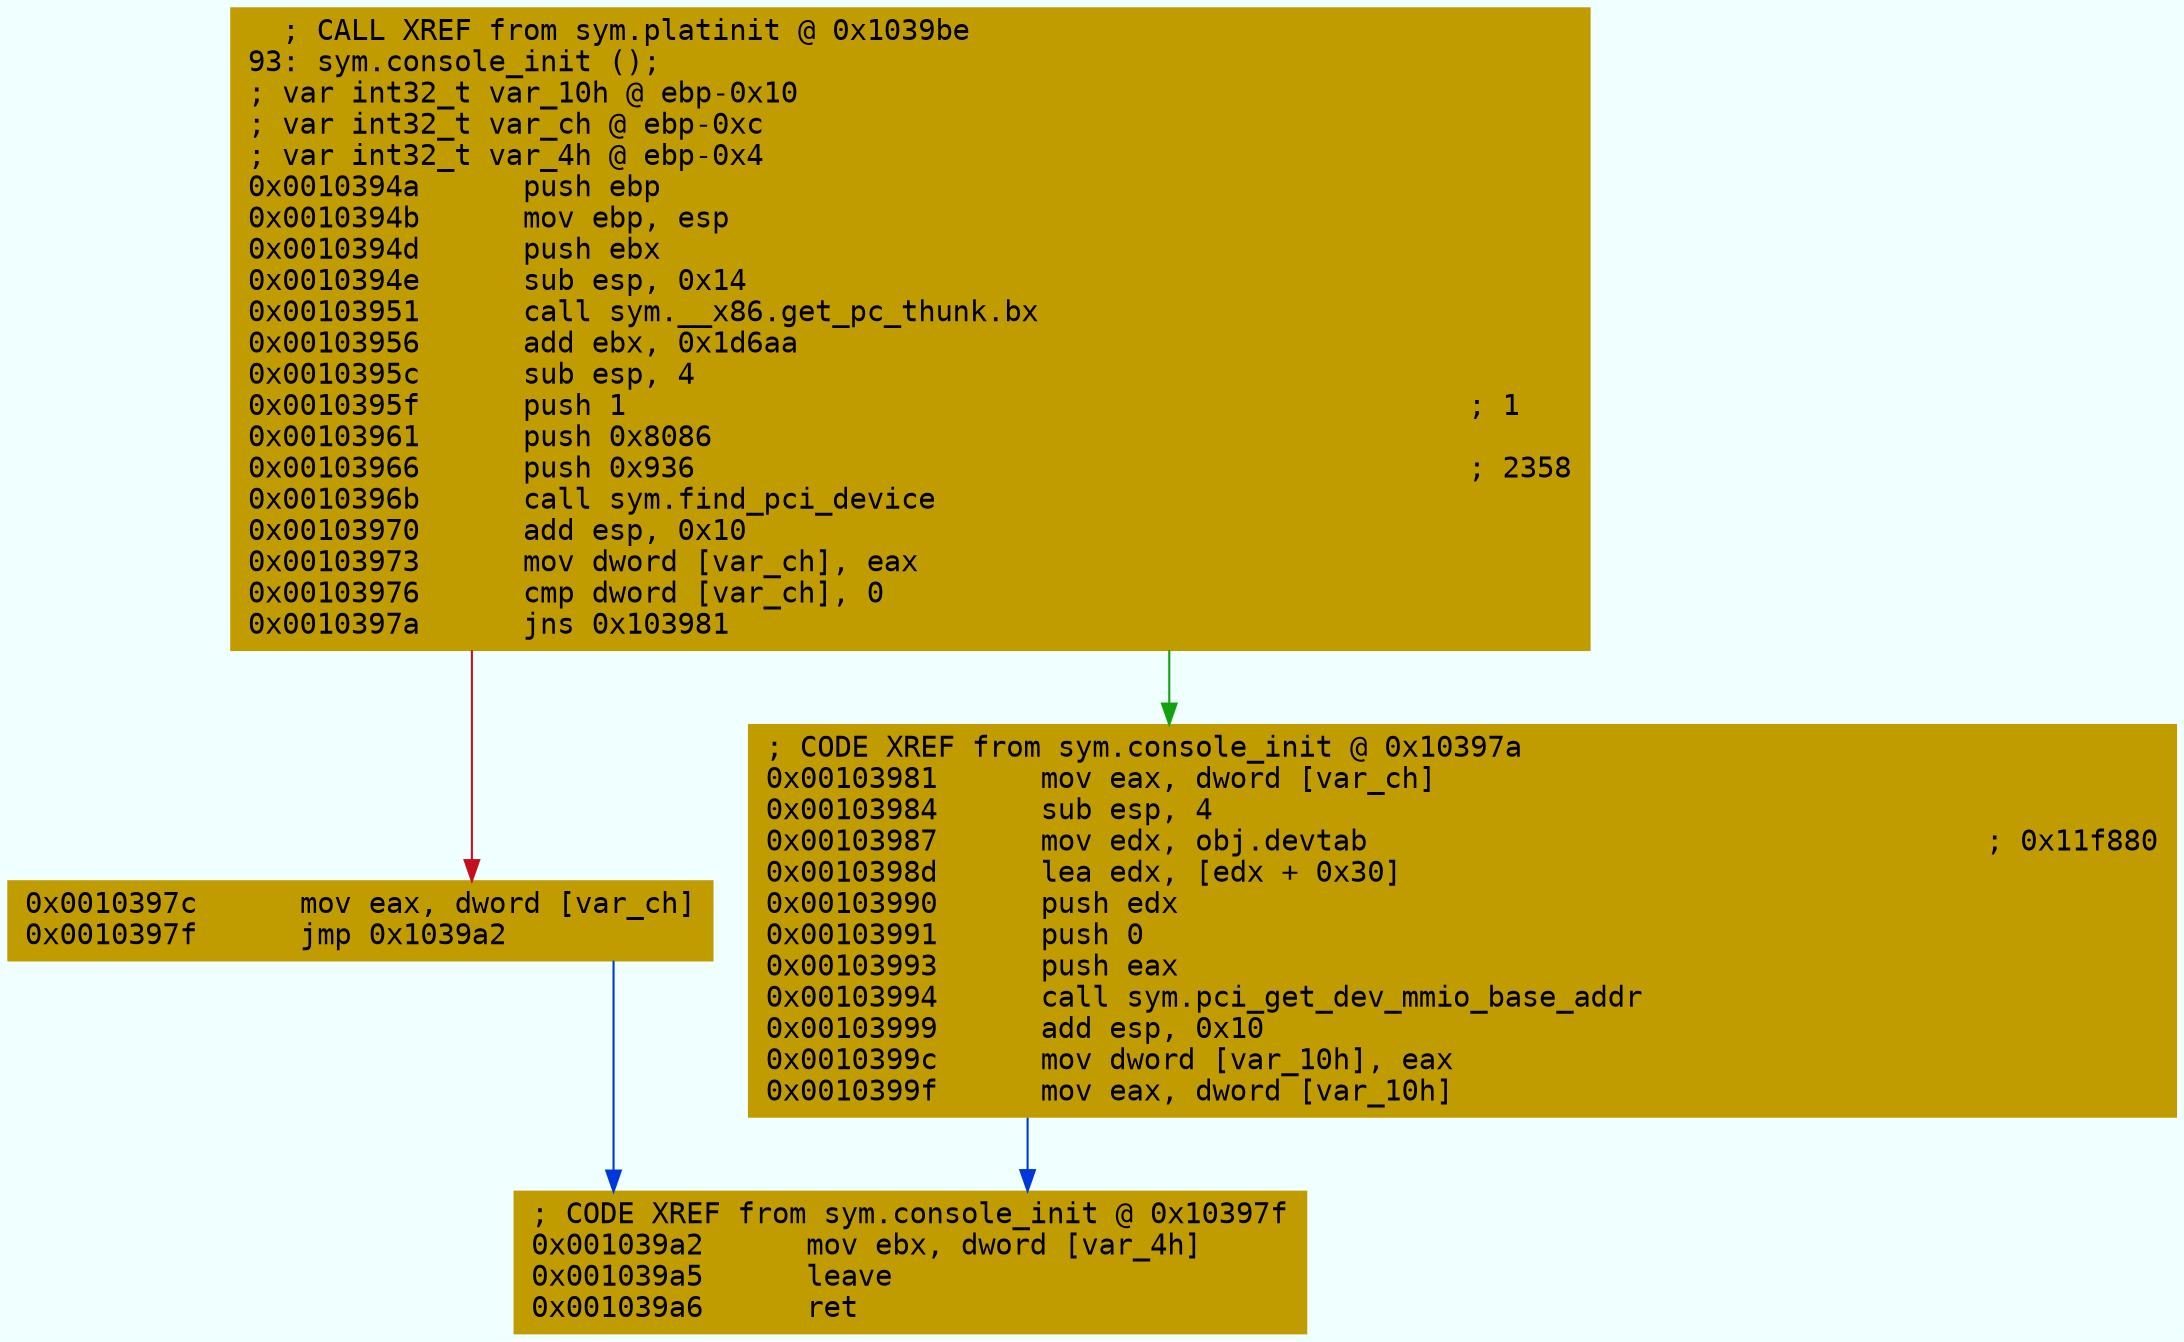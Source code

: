 digraph code {
	graph [bgcolor=azure fontsize=8 fontname="Courier" splines="ortho"];
	node [fillcolor=gray style=filled shape=box];
	edge [arrowhead="normal"];
	"0x0010394a" [URL="sym.console_init/0x0010394a", fillcolor="#c19c00",color="#c19c00", fontname="Courier",label="  ; CALL XREF from sym.platinit @ 0x1039be\l93: sym.console_init ();\l; var int32_t var_10h @ ebp-0x10\l; var int32_t var_ch @ ebp-0xc\l; var int32_t var_4h @ ebp-0x4\l0x0010394a      push ebp\l0x0010394b      mov ebp, esp\l0x0010394d      push ebx\l0x0010394e      sub esp, 0x14\l0x00103951      call sym.__x86.get_pc_thunk.bx\l0x00103956      add ebx, 0x1d6aa\l0x0010395c      sub esp, 4\l0x0010395f      push 1                                                 ; 1\l0x00103961      push 0x8086\l0x00103966      push 0x936                                             ; 2358\l0x0010396b      call sym.find_pci_device\l0x00103970      add esp, 0x10\l0x00103973      mov dword [var_ch], eax\l0x00103976      cmp dword [var_ch], 0\l0x0010397a      jns 0x103981\l"]
	"0x0010397c" [URL="sym.console_init/0x0010397c", fillcolor="#c19c00",color="#c19c00", fontname="Courier",label="0x0010397c      mov eax, dword [var_ch]\l0x0010397f      jmp 0x1039a2\l"]
	"0x00103981" [URL="sym.console_init/0x00103981", fillcolor="#c19c00",color="#c19c00", fontname="Courier",label="; CODE XREF from sym.console_init @ 0x10397a\l0x00103981      mov eax, dword [var_ch]\l0x00103984      sub esp, 4\l0x00103987      mov edx, obj.devtab                                    ; 0x11f880\l0x0010398d      lea edx, [edx + 0x30]\l0x00103990      push edx\l0x00103991      push 0\l0x00103993      push eax\l0x00103994      call sym.pci_get_dev_mmio_base_addr\l0x00103999      add esp, 0x10\l0x0010399c      mov dword [var_10h], eax\l0x0010399f      mov eax, dword [var_10h]\l"]
	"0x001039a2" [URL="sym.console_init/0x001039a2", fillcolor="#c19c00",color="#c19c00", fontname="Courier",label="; CODE XREF from sym.console_init @ 0x10397f\l0x001039a2      mov ebx, dword [var_4h]\l0x001039a5      leave\l0x001039a6      ret\l"]
        "0x0010394a" -> "0x00103981" [color="#13a10e"];
        "0x0010394a" -> "0x0010397c" [color="#c50f1f"];
        "0x0010397c" -> "0x001039a2" [color="#0037da"];
        "0x00103981" -> "0x001039a2" [color="#0037da"];
}
